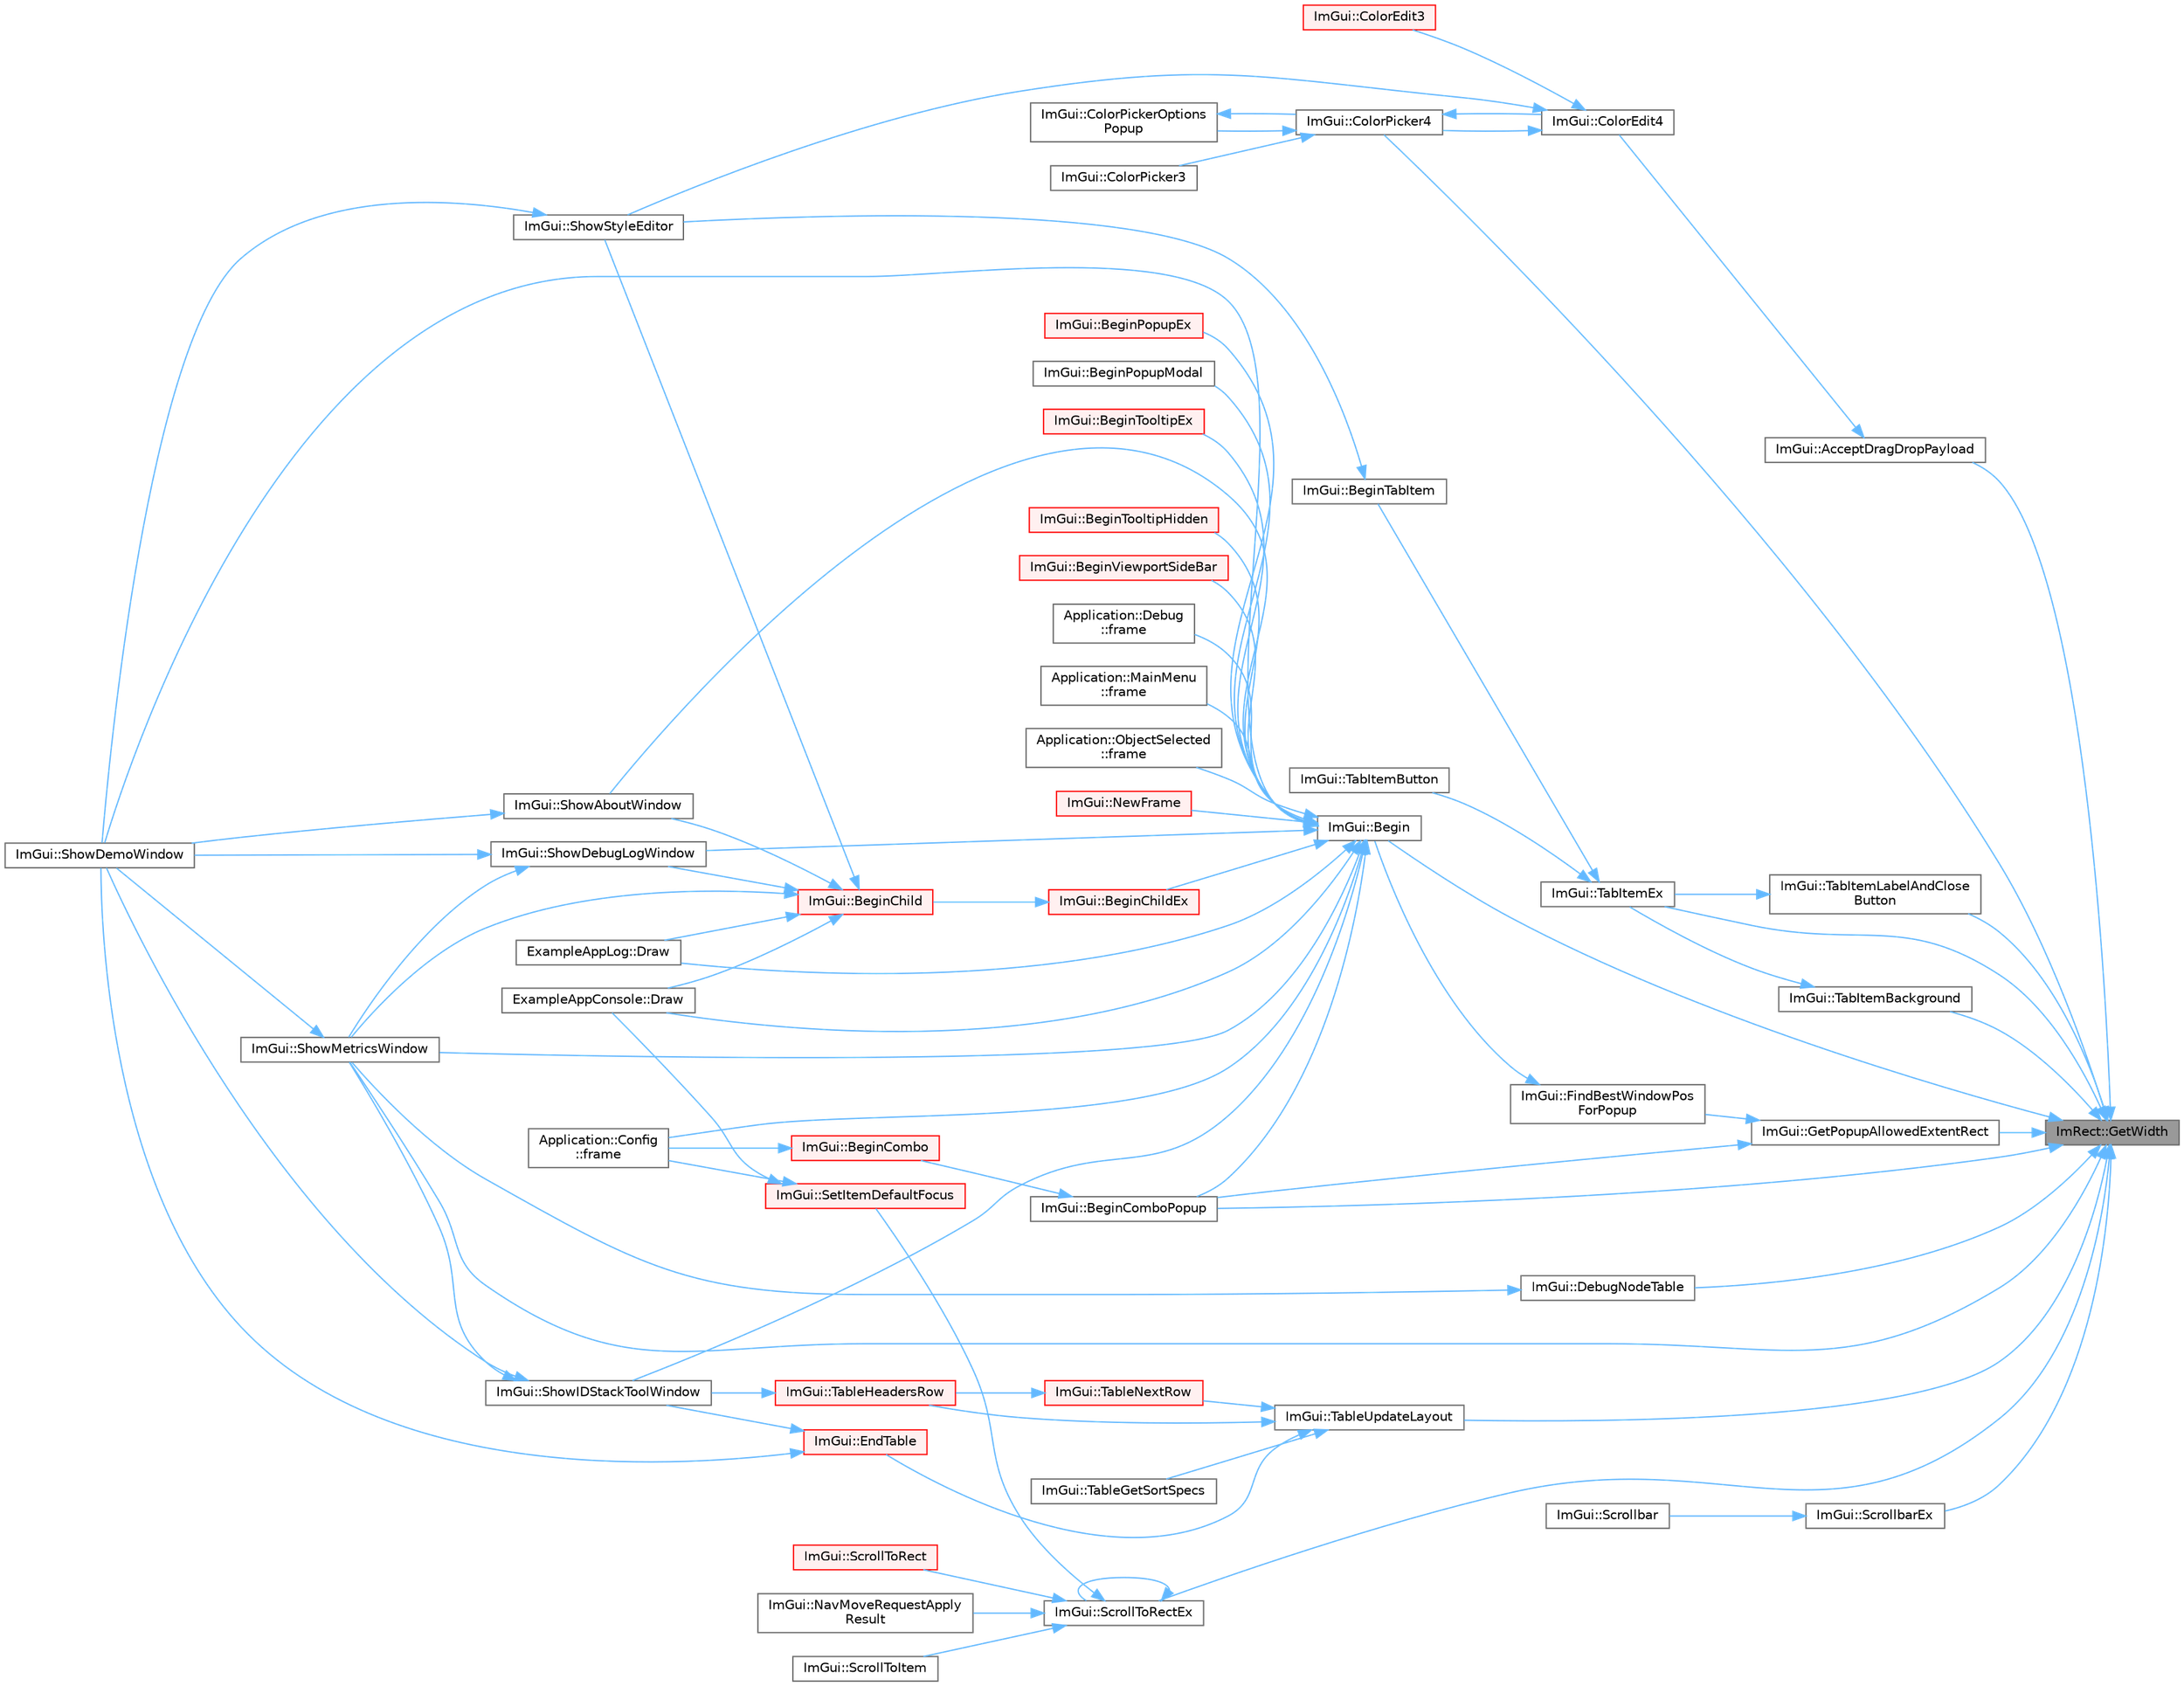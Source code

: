 digraph "ImRect::GetWidth"
{
 // LATEX_PDF_SIZE
  bgcolor="transparent";
  edge [fontname=Helvetica,fontsize=10,labelfontname=Helvetica,labelfontsize=10];
  node [fontname=Helvetica,fontsize=10,shape=box,height=0.2,width=0.4];
  rankdir="RL";
  Node1 [id="Node000001",label="ImRect::GetWidth",height=0.2,width=0.4,color="gray40", fillcolor="grey60", style="filled", fontcolor="black",tooltip=" "];
  Node1 -> Node2 [id="edge1_Node000001_Node000002",dir="back",color="steelblue1",style="solid",tooltip=" "];
  Node2 [id="Node000002",label="ImGui::AcceptDragDropPayload",height=0.2,width=0.4,color="grey40", fillcolor="white", style="filled",URL="$namespace_im_gui.html#a5e0dac39e249bf50e2ae96dc4a97cb18",tooltip=" "];
  Node2 -> Node3 [id="edge2_Node000002_Node000003",dir="back",color="steelblue1",style="solid",tooltip=" "];
  Node3 [id="Node000003",label="ImGui::ColorEdit4",height=0.2,width=0.4,color="grey40", fillcolor="white", style="filled",URL="$namespace_im_gui.html#ac3f45e2aa0b1d591cc8a2cdf8b566a45",tooltip=" "];
  Node3 -> Node4 [id="edge3_Node000003_Node000004",dir="back",color="steelblue1",style="solid",tooltip=" "];
  Node4 [id="Node000004",label="ImGui::ColorEdit3",height=0.2,width=0.4,color="red", fillcolor="#FFF0F0", style="filled",URL="$namespace_im_gui.html#a5afe76ba1c91f07363e40396e7df656e",tooltip=" "];
  Node3 -> Node6 [id="edge4_Node000003_Node000006",dir="back",color="steelblue1",style="solid",tooltip=" "];
  Node6 [id="Node000006",label="ImGui::ColorPicker4",height=0.2,width=0.4,color="grey40", fillcolor="white", style="filled",URL="$namespace_im_gui.html#a3d5aae9e0a14aa051d5a799abbe97b32",tooltip=" "];
  Node6 -> Node3 [id="edge5_Node000006_Node000003",dir="back",color="steelblue1",style="solid",tooltip=" "];
  Node6 -> Node7 [id="edge6_Node000006_Node000007",dir="back",color="steelblue1",style="solid",tooltip=" "];
  Node7 [id="Node000007",label="ImGui::ColorPicker3",height=0.2,width=0.4,color="grey40", fillcolor="white", style="filled",URL="$namespace_im_gui.html#a2a2a98cb9a17b18702be6b954670b388",tooltip=" "];
  Node6 -> Node8 [id="edge7_Node000006_Node000008",dir="back",color="steelblue1",style="solid",tooltip=" "];
  Node8 [id="Node000008",label="ImGui::ColorPickerOptions\lPopup",height=0.2,width=0.4,color="grey40", fillcolor="white", style="filled",URL="$namespace_im_gui.html#a6d112eeb6d8ffdebbc9d9a8c66babbee",tooltip=" "];
  Node8 -> Node6 [id="edge8_Node000008_Node000006",dir="back",color="steelblue1",style="solid",tooltip=" "];
  Node3 -> Node9 [id="edge9_Node000003_Node000009",dir="back",color="steelblue1",style="solid",tooltip=" "];
  Node9 [id="Node000009",label="ImGui::ShowStyleEditor",height=0.2,width=0.4,color="grey40", fillcolor="white", style="filled",URL="$namespace_im_gui.html#ab2eb3dec78d054fe3feab1c091ec5de5",tooltip=" "];
  Node9 -> Node10 [id="edge10_Node000009_Node000010",dir="back",color="steelblue1",style="solid",tooltip=" "];
  Node10 [id="Node000010",label="ImGui::ShowDemoWindow",height=0.2,width=0.4,color="grey40", fillcolor="white", style="filled",URL="$namespace_im_gui.html#af95643a0ce4893b9e57c12991922fb18",tooltip=" "];
  Node1 -> Node11 [id="edge11_Node000001_Node000011",dir="back",color="steelblue1",style="solid",tooltip=" "];
  Node11 [id="Node000011",label="ImGui::Begin",height=0.2,width=0.4,color="grey40", fillcolor="white", style="filled",URL="$namespace_im_gui.html#a581e58db0bc930bafa4a5d23093a2b99",tooltip=" "];
  Node11 -> Node12 [id="edge12_Node000011_Node000012",dir="back",color="steelblue1",style="solid",tooltip=" "];
  Node12 [id="Node000012",label="ImGui::BeginChildEx",height=0.2,width=0.4,color="red", fillcolor="#FFF0F0", style="filled",URL="$namespace_im_gui.html#ac36ecce0443f0b45a48484d85f653ae2",tooltip=" "];
  Node12 -> Node13 [id="edge13_Node000012_Node000013",dir="back",color="steelblue1",style="solid",tooltip=" "];
  Node13 [id="Node000013",label="ImGui::BeginChild",height=0.2,width=0.4,color="red", fillcolor="#FFF0F0", style="filled",URL="$namespace_im_gui.html#aebac8b07ee9ea0e452c98813a3e907c3",tooltip=" "];
  Node13 -> Node18 [id="edge14_Node000013_Node000018",dir="back",color="steelblue1",style="solid",tooltip=" "];
  Node18 [id="Node000018",label="ExampleAppConsole::Draw",height=0.2,width=0.4,color="grey40", fillcolor="white", style="filled",URL="$struct_example_app_console.html#a0518a09c7e8648dd52c7c06df19ac17a",tooltip=" "];
  Node13 -> Node19 [id="edge15_Node000013_Node000019",dir="back",color="steelblue1",style="solid",tooltip=" "];
  Node19 [id="Node000019",label="ExampleAppLog::Draw",height=0.2,width=0.4,color="grey40", fillcolor="white", style="filled",URL="$struct_example_app_log.html#a5ad3a4bdb89171b84aeaff96948a1f77",tooltip=" "];
  Node13 -> Node20 [id="edge16_Node000013_Node000020",dir="back",color="steelblue1",style="solid",tooltip=" "];
  Node20 [id="Node000020",label="ImGui::ShowAboutWindow",height=0.2,width=0.4,color="grey40", fillcolor="white", style="filled",URL="$namespace_im_gui.html#ac297462e33309d0540fa459bccdc9304",tooltip=" "];
  Node20 -> Node10 [id="edge17_Node000020_Node000010",dir="back",color="steelblue1",style="solid",tooltip=" "];
  Node13 -> Node21 [id="edge18_Node000013_Node000021",dir="back",color="steelblue1",style="solid",tooltip=" "];
  Node21 [id="Node000021",label="ImGui::ShowDebugLogWindow",height=0.2,width=0.4,color="grey40", fillcolor="white", style="filled",URL="$namespace_im_gui.html#af1b39e70cac2e1b9e62dd3c9d154cbd6",tooltip=" "];
  Node21 -> Node10 [id="edge19_Node000021_Node000010",dir="back",color="steelblue1",style="solid",tooltip=" "];
  Node21 -> Node17 [id="edge20_Node000021_Node000017",dir="back",color="steelblue1",style="solid",tooltip=" "];
  Node17 [id="Node000017",label="ImGui::ShowMetricsWindow",height=0.2,width=0.4,color="grey40", fillcolor="white", style="filled",URL="$namespace_im_gui.html#afe7a28c6eb52fff3cc27d5a698fea4ff",tooltip=" "];
  Node17 -> Node10 [id="edge21_Node000017_Node000010",dir="back",color="steelblue1",style="solid",tooltip=" "];
  Node13 -> Node17 [id="edge22_Node000013_Node000017",dir="back",color="steelblue1",style="solid",tooltip=" "];
  Node13 -> Node9 [id="edge23_Node000013_Node000009",dir="back",color="steelblue1",style="solid",tooltip=" "];
  Node11 -> Node76 [id="edge24_Node000011_Node000076",dir="back",color="steelblue1",style="solid",tooltip=" "];
  Node76 [id="Node000076",label="ImGui::BeginComboPopup",height=0.2,width=0.4,color="grey40", fillcolor="white", style="filled",URL="$namespace_im_gui.html#a6ecb51142fcb72cd19ff002c3a7d8e25",tooltip=" "];
  Node76 -> Node77 [id="edge25_Node000076_Node000077",dir="back",color="steelblue1",style="solid",tooltip=" "];
  Node77 [id="Node000077",label="ImGui::BeginCombo",height=0.2,width=0.4,color="red", fillcolor="#FFF0F0", style="filled",URL="$namespace_im_gui.html#aa895095bdc7a2907375c555e245575ea",tooltip=" "];
  Node77 -> Node30 [id="edge26_Node000077_Node000030",dir="back",color="steelblue1",style="solid",tooltip=" "];
  Node30 [id="Node000030",label="Application::Config\l::frame",height=0.2,width=0.4,color="grey40", fillcolor="white", style="filled",URL="$class_application_1_1_config.html#a291cc3a874949e121dcf83a3f90681bc",tooltip=" "];
  Node11 -> Node80 [id="edge27_Node000011_Node000080",dir="back",color="steelblue1",style="solid",tooltip=" "];
  Node80 [id="Node000080",label="ImGui::BeginPopupEx",height=0.2,width=0.4,color="red", fillcolor="#FFF0F0", style="filled",URL="$namespace_im_gui.html#a89da3a22300e8293257b6cfdf1b83b7a",tooltip=" "];
  Node11 -> Node100 [id="edge28_Node000011_Node000100",dir="back",color="steelblue1",style="solid",tooltip=" "];
  Node100 [id="Node000100",label="ImGui::BeginPopupModal",height=0.2,width=0.4,color="grey40", fillcolor="white", style="filled",URL="$namespace_im_gui.html#a6d840f615c198c2342968f733fda11b3",tooltip=" "];
  Node11 -> Node101 [id="edge29_Node000011_Node000101",dir="back",color="steelblue1",style="solid",tooltip=" "];
  Node101 [id="Node000101",label="ImGui::BeginTooltipEx",height=0.2,width=0.4,color="red", fillcolor="#FFF0F0", style="filled",URL="$namespace_im_gui.html#a18b17a0b20c3f2a16068b84210cfded4",tooltip=" "];
  Node11 -> Node130 [id="edge30_Node000011_Node000130",dir="back",color="steelblue1",style="solid",tooltip=" "];
  Node130 [id="Node000130",label="ImGui::BeginTooltipHidden",height=0.2,width=0.4,color="red", fillcolor="#FFF0F0", style="filled",URL="$namespace_im_gui.html#a2c44a13b5e210dbfc7de98024c25db8e",tooltip=" "];
  Node11 -> Node131 [id="edge31_Node000011_Node000131",dir="back",color="steelblue1",style="solid",tooltip=" "];
  Node131 [id="Node000131",label="ImGui::BeginViewportSideBar",height=0.2,width=0.4,color="red", fillcolor="#FFF0F0", style="filled",URL="$namespace_im_gui.html#a4216382dd5ad6c17e183f9f894db2e15",tooltip=" "];
  Node11 -> Node18 [id="edge32_Node000011_Node000018",dir="back",color="steelblue1",style="solid",tooltip=" "];
  Node11 -> Node19 [id="edge33_Node000011_Node000019",dir="back",color="steelblue1",style="solid",tooltip=" "];
  Node11 -> Node30 [id="edge34_Node000011_Node000030",dir="back",color="steelblue1",style="solid",tooltip=" "];
  Node11 -> Node133 [id="edge35_Node000011_Node000133",dir="back",color="steelblue1",style="solid",tooltip=" "];
  Node133 [id="Node000133",label="Application::Debug\l::frame",height=0.2,width=0.4,color="grey40", fillcolor="white", style="filled",URL="$class_application_1_1_debug.html#a26339829cae3b768474358c34eb8ab23",tooltip=" "];
  Node11 -> Node134 [id="edge36_Node000011_Node000134",dir="back",color="steelblue1",style="solid",tooltip=" "];
  Node134 [id="Node000134",label="Application::MainMenu\l::frame",height=0.2,width=0.4,color="grey40", fillcolor="white", style="filled",URL="$class_application_1_1_main_menu.html#a868fe54ddb269b9ab03f0d7d068dd698",tooltip=" "];
  Node11 -> Node33 [id="edge37_Node000011_Node000033",dir="back",color="steelblue1",style="solid",tooltip=" "];
  Node33 [id="Node000033",label="Application::ObjectSelected\l::frame",height=0.2,width=0.4,color="grey40", fillcolor="white", style="filled",URL="$class_application_1_1_object_selected.html#a30dd507edcc6c76dd65cc0cf9dda010a",tooltip=" "];
  Node11 -> Node135 [id="edge38_Node000011_Node000135",dir="back",color="steelblue1",style="solid",tooltip=" "];
  Node135 [id="Node000135",label="ImGui::NewFrame",height=0.2,width=0.4,color="red", fillcolor="#FFF0F0", style="filled",URL="$namespace_im_gui.html#ab3f1fc018f903b7ad79fd10663375774",tooltip=" "];
  Node11 -> Node20 [id="edge39_Node000011_Node000020",dir="back",color="steelblue1",style="solid",tooltip=" "];
  Node11 -> Node21 [id="edge40_Node000011_Node000021",dir="back",color="steelblue1",style="solid",tooltip=" "];
  Node11 -> Node10 [id="edge41_Node000011_Node000010",dir="back",color="steelblue1",style="solid",tooltip=" "];
  Node11 -> Node26 [id="edge42_Node000011_Node000026",dir="back",color="steelblue1",style="solid",tooltip=" "];
  Node26 [id="Node000026",label="ImGui::ShowIDStackToolWindow",height=0.2,width=0.4,color="grey40", fillcolor="white", style="filled",URL="$namespace_im_gui.html#ab4a87bf4a874a8e5872b60b4a9b1d99e",tooltip=" "];
  Node26 -> Node10 [id="edge43_Node000026_Node000010",dir="back",color="steelblue1",style="solid",tooltip=" "];
  Node26 -> Node17 [id="edge44_Node000026_Node000017",dir="back",color="steelblue1",style="solid",tooltip=" "];
  Node11 -> Node17 [id="edge45_Node000011_Node000017",dir="back",color="steelblue1",style="solid",tooltip=" "];
  Node1 -> Node76 [id="edge46_Node000001_Node000076",dir="back",color="steelblue1",style="solid",tooltip=" "];
  Node1 -> Node6 [id="edge47_Node000001_Node000006",dir="back",color="steelblue1",style="solid",tooltip=" "];
  Node1 -> Node105 [id="edge48_Node000001_Node000105",dir="back",color="steelblue1",style="solid",tooltip=" "];
  Node105 [id="Node000105",label="ImGui::DebugNodeTable",height=0.2,width=0.4,color="grey40", fillcolor="white", style="filled",URL="$namespace_im_gui.html#ae944ffc599add73d6f3220165475ffd8",tooltip=" "];
  Node105 -> Node17 [id="edge49_Node000105_Node000017",dir="back",color="steelblue1",style="solid",tooltip=" "];
  Node1 -> Node136 [id="edge50_Node000001_Node000136",dir="back",color="steelblue1",style="solid",tooltip=" "];
  Node136 [id="Node000136",label="ImGui::GetPopupAllowedExtentRect",height=0.2,width=0.4,color="grey40", fillcolor="white", style="filled",URL="$namespace_im_gui.html#a7204f5be9c8656e604ab88aa9158513c",tooltip=" "];
  Node136 -> Node76 [id="edge51_Node000136_Node000076",dir="back",color="steelblue1",style="solid",tooltip=" "];
  Node136 -> Node137 [id="edge52_Node000136_Node000137",dir="back",color="steelblue1",style="solid",tooltip=" "];
  Node137 [id="Node000137",label="ImGui::FindBestWindowPos\lForPopup",height=0.2,width=0.4,color="grey40", fillcolor="white", style="filled",URL="$namespace_im_gui.html#a310ff87cbe678e2c632bf1f5577a7fbd",tooltip=" "];
  Node137 -> Node11 [id="edge53_Node000137_Node000011",dir="back",color="steelblue1",style="solid",tooltip=" "];
  Node1 -> Node138 [id="edge54_Node000001_Node000138",dir="back",color="steelblue1",style="solid",tooltip=" "];
  Node138 [id="Node000138",label="ImGui::ScrollbarEx",height=0.2,width=0.4,color="grey40", fillcolor="white", style="filled",URL="$namespace_im_gui.html#a35eab777db4f6cb0d5242fd6968dab73",tooltip=" "];
  Node138 -> Node139 [id="edge55_Node000138_Node000139",dir="back",color="steelblue1",style="solid",tooltip=" "];
  Node139 [id="Node000139",label="ImGui::Scrollbar",height=0.2,width=0.4,color="grey40", fillcolor="white", style="filled",URL="$namespace_im_gui.html#a54a5006faded850f626ab20bd34aea9e",tooltip=" "];
  Node1 -> Node140 [id="edge56_Node000001_Node000140",dir="back",color="steelblue1",style="solid",tooltip=" "];
  Node140 [id="Node000140",label="ImGui::ScrollToRectEx",height=0.2,width=0.4,color="grey40", fillcolor="white", style="filled",URL="$namespace_im_gui.html#a0c9e3a1d81ef0a0c530311beb1d88f7f",tooltip=" "];
  Node140 -> Node141 [id="edge57_Node000140_Node000141",dir="back",color="steelblue1",style="solid",tooltip=" "];
  Node141 [id="Node000141",label="ImGui::NavMoveRequestApply\lResult",height=0.2,width=0.4,color="grey40", fillcolor="white", style="filled",URL="$namespace_im_gui.html#a87c0b18dc173341304a700b096681c51",tooltip=" "];
  Node140 -> Node142 [id="edge58_Node000140_Node000142",dir="back",color="steelblue1",style="solid",tooltip=" "];
  Node142 [id="Node000142",label="ImGui::ScrollToItem",height=0.2,width=0.4,color="grey40", fillcolor="white", style="filled",URL="$namespace_im_gui.html#ab8548752fba9a4fb91a10574e4857da2",tooltip=" "];
  Node140 -> Node143 [id="edge59_Node000140_Node000143",dir="back",color="steelblue1",style="solid",tooltip=" "];
  Node143 [id="Node000143",label="ImGui::ScrollToRect",height=0.2,width=0.4,color="red", fillcolor="#FFF0F0", style="filled",URL="$namespace_im_gui.html#a980dbb73c1e2a1c349b99ab56bca06d9",tooltip=" "];
  Node140 -> Node140 [id="edge60_Node000140_Node000140",dir="back",color="steelblue1",style="solid",tooltip=" "];
  Node140 -> Node145 [id="edge61_Node000140_Node000145",dir="back",color="steelblue1",style="solid",tooltip=" "];
  Node145 [id="Node000145",label="ImGui::SetItemDefaultFocus",height=0.2,width=0.4,color="red", fillcolor="#FFF0F0", style="filled",URL="$namespace_im_gui.html#a3720a69496e9b8cf110a11dfe7d334e6",tooltip=" "];
  Node145 -> Node18 [id="edge62_Node000145_Node000018",dir="back",color="steelblue1",style="solid",tooltip=" "];
  Node145 -> Node30 [id="edge63_Node000145_Node000030",dir="back",color="steelblue1",style="solid",tooltip=" "];
  Node1 -> Node17 [id="edge64_Node000001_Node000017",dir="back",color="steelblue1",style="solid",tooltip=" "];
  Node1 -> Node146 [id="edge65_Node000001_Node000146",dir="back",color="steelblue1",style="solid",tooltip=" "];
  Node146 [id="Node000146",label="ImGui::TabItemBackground",height=0.2,width=0.4,color="grey40", fillcolor="white", style="filled",URL="$namespace_im_gui.html#a87fc45357f733cb2a378e098d2855243",tooltip=" "];
  Node146 -> Node116 [id="edge66_Node000146_Node000116",dir="back",color="steelblue1",style="solid",tooltip=" "];
  Node116 [id="Node000116",label="ImGui::TabItemEx",height=0.2,width=0.4,color="grey40", fillcolor="white", style="filled",URL="$namespace_im_gui.html#a4e0986fc689e7855cd9a9099dc87dac5",tooltip=" "];
  Node116 -> Node117 [id="edge67_Node000116_Node000117",dir="back",color="steelblue1",style="solid",tooltip=" "];
  Node117 [id="Node000117",label="ImGui::BeginTabItem",height=0.2,width=0.4,color="grey40", fillcolor="white", style="filled",URL="$namespace_im_gui.html#a4cee1ccc9018a298cfff90a704bde8ca",tooltip=" "];
  Node117 -> Node9 [id="edge68_Node000117_Node000009",dir="back",color="steelblue1",style="solid",tooltip=" "];
  Node116 -> Node118 [id="edge69_Node000116_Node000118",dir="back",color="steelblue1",style="solid",tooltip=" "];
  Node118 [id="Node000118",label="ImGui::TabItemButton",height=0.2,width=0.4,color="grey40", fillcolor="white", style="filled",URL="$namespace_im_gui.html#a1dbc539ac5b49e9445c4573607e6d60d",tooltip=" "];
  Node1 -> Node116 [id="edge70_Node000001_Node000116",dir="back",color="steelblue1",style="solid",tooltip=" "];
  Node1 -> Node147 [id="edge71_Node000001_Node000147",dir="back",color="steelblue1",style="solid",tooltip=" "];
  Node147 [id="Node000147",label="ImGui::TabItemLabelAndClose\lButton",height=0.2,width=0.4,color="grey40", fillcolor="white", style="filled",URL="$namespace_im_gui.html#abbdb2619721c7ecaca3fb03d9d905003",tooltip=" "];
  Node147 -> Node116 [id="edge72_Node000147_Node000116",dir="back",color="steelblue1",style="solid",tooltip=" "];
  Node1 -> Node90 [id="edge73_Node000001_Node000090",dir="back",color="steelblue1",style="solid",tooltip=" "];
  Node90 [id="Node000090",label="ImGui::TableUpdateLayout",height=0.2,width=0.4,color="grey40", fillcolor="white", style="filled",URL="$namespace_im_gui.html#a890d76a0ec9efc98765c226884e3e32a",tooltip=" "];
  Node90 -> Node91 [id="edge74_Node000090_Node000091",dir="back",color="steelblue1",style="solid",tooltip=" "];
  Node91 [id="Node000091",label="ImGui::EndTable",height=0.2,width=0.4,color="red", fillcolor="#FFF0F0", style="filled",URL="$namespace_im_gui.html#a9c70aaa6464c2e51e6f3342da133ada1",tooltip=" "];
  Node91 -> Node10 [id="edge75_Node000091_Node000010",dir="back",color="steelblue1",style="solid",tooltip=" "];
  Node91 -> Node26 [id="edge76_Node000091_Node000026",dir="back",color="steelblue1",style="solid",tooltip=" "];
  Node90 -> Node94 [id="edge77_Node000090_Node000094",dir="back",color="steelblue1",style="solid",tooltip=" "];
  Node94 [id="Node000094",label="ImGui::TableGetSortSpecs",height=0.2,width=0.4,color="grey40", fillcolor="white", style="filled",URL="$namespace_im_gui.html#acaeb2f2896b8332e108b6b1ce1c08fcc",tooltip=" "];
  Node90 -> Node95 [id="edge78_Node000090_Node000095",dir="back",color="steelblue1",style="solid",tooltip=" "];
  Node95 [id="Node000095",label="ImGui::TableHeadersRow",height=0.2,width=0.4,color="red", fillcolor="#FFF0F0", style="filled",URL="$namespace_im_gui.html#a0c16791f4620e8db38511553d5d63335",tooltip=" "];
  Node95 -> Node26 [id="edge79_Node000095_Node000026",dir="back",color="steelblue1",style="solid",tooltip=" "];
  Node90 -> Node96 [id="edge80_Node000090_Node000096",dir="back",color="steelblue1",style="solid",tooltip=" "];
  Node96 [id="Node000096",label="ImGui::TableNextRow",height=0.2,width=0.4,color="red", fillcolor="#FFF0F0", style="filled",URL="$namespace_im_gui.html#a33511cbfe04b545a1a51b514ab6c208c",tooltip=" "];
  Node96 -> Node95 [id="edge81_Node000096_Node000095",dir="back",color="steelblue1",style="solid",tooltip=" "];
}
